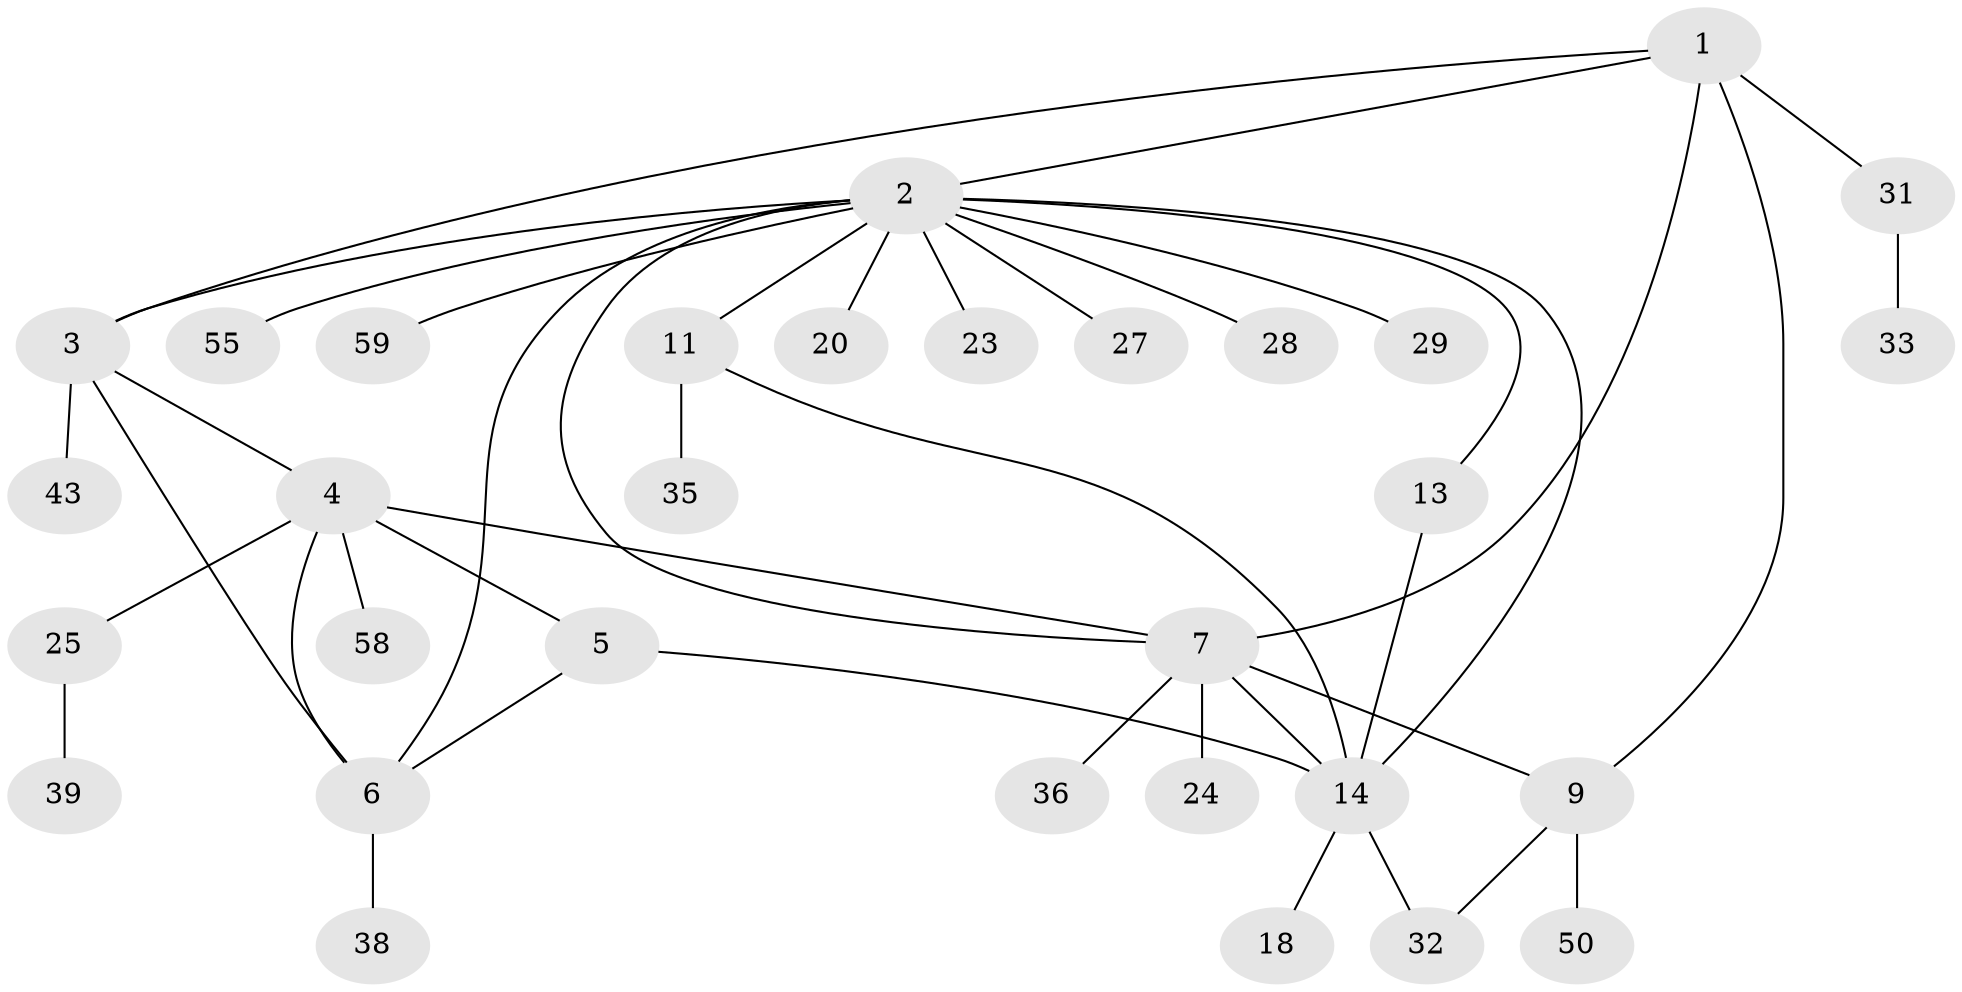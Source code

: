 // original degree distribution, {5: 0.031746031746031744, 8: 0.031746031746031744, 7: 0.031746031746031744, 6: 0.06349206349206349, 11: 0.015873015873015872, 4: 0.07936507936507936, 2: 0.19047619047619047, 1: 0.5238095238095238, 3: 0.031746031746031744}
// Generated by graph-tools (version 1.1) at 2025/16/03/09/25 04:16:08]
// undirected, 31 vertices, 42 edges
graph export_dot {
graph [start="1"]
  node [color=gray90,style=filled];
  1 [super="+8"];
  2 [super="+10"];
  3 [super="+42+26+60+22"];
  4;
  5 [super="+49+62+34"];
  6 [super="+63"];
  7 [super="+37+21+46"];
  9;
  11;
  13 [super="+15"];
  14 [super="+44+16+19"];
  18;
  20;
  23;
  24 [super="+45"];
  25;
  27 [super="+40"];
  28;
  29;
  31 [super="+52"];
  32;
  33;
  35;
  36;
  38 [super="+41+47+57"];
  39;
  43;
  50;
  55;
  58;
  59;
  1 -- 2;
  1 -- 3;
  1 -- 31;
  1 -- 9;
  1 -- 7;
  2 -- 3;
  2 -- 13 [weight=2];
  2 -- 27;
  2 -- 28;
  2 -- 29;
  2 -- 59;
  2 -- 6;
  2 -- 7;
  2 -- 11 [weight=2];
  2 -- 20;
  2 -- 55;
  2 -- 23;
  2 -- 14;
  3 -- 4;
  3 -- 6;
  3 -- 43;
  4 -- 5;
  4 -- 6;
  4 -- 7;
  4 -- 25;
  4 -- 58;
  5 -- 6;
  5 -- 14;
  6 -- 38;
  7 -- 9;
  7 -- 14 [weight=2];
  7 -- 24;
  7 -- 36;
  9 -- 32;
  9 -- 50;
  11 -- 35;
  11 -- 14;
  13 -- 14 [weight=2];
  14 -- 18;
  14 -- 32;
  25 -- 39;
  31 -- 33;
}
